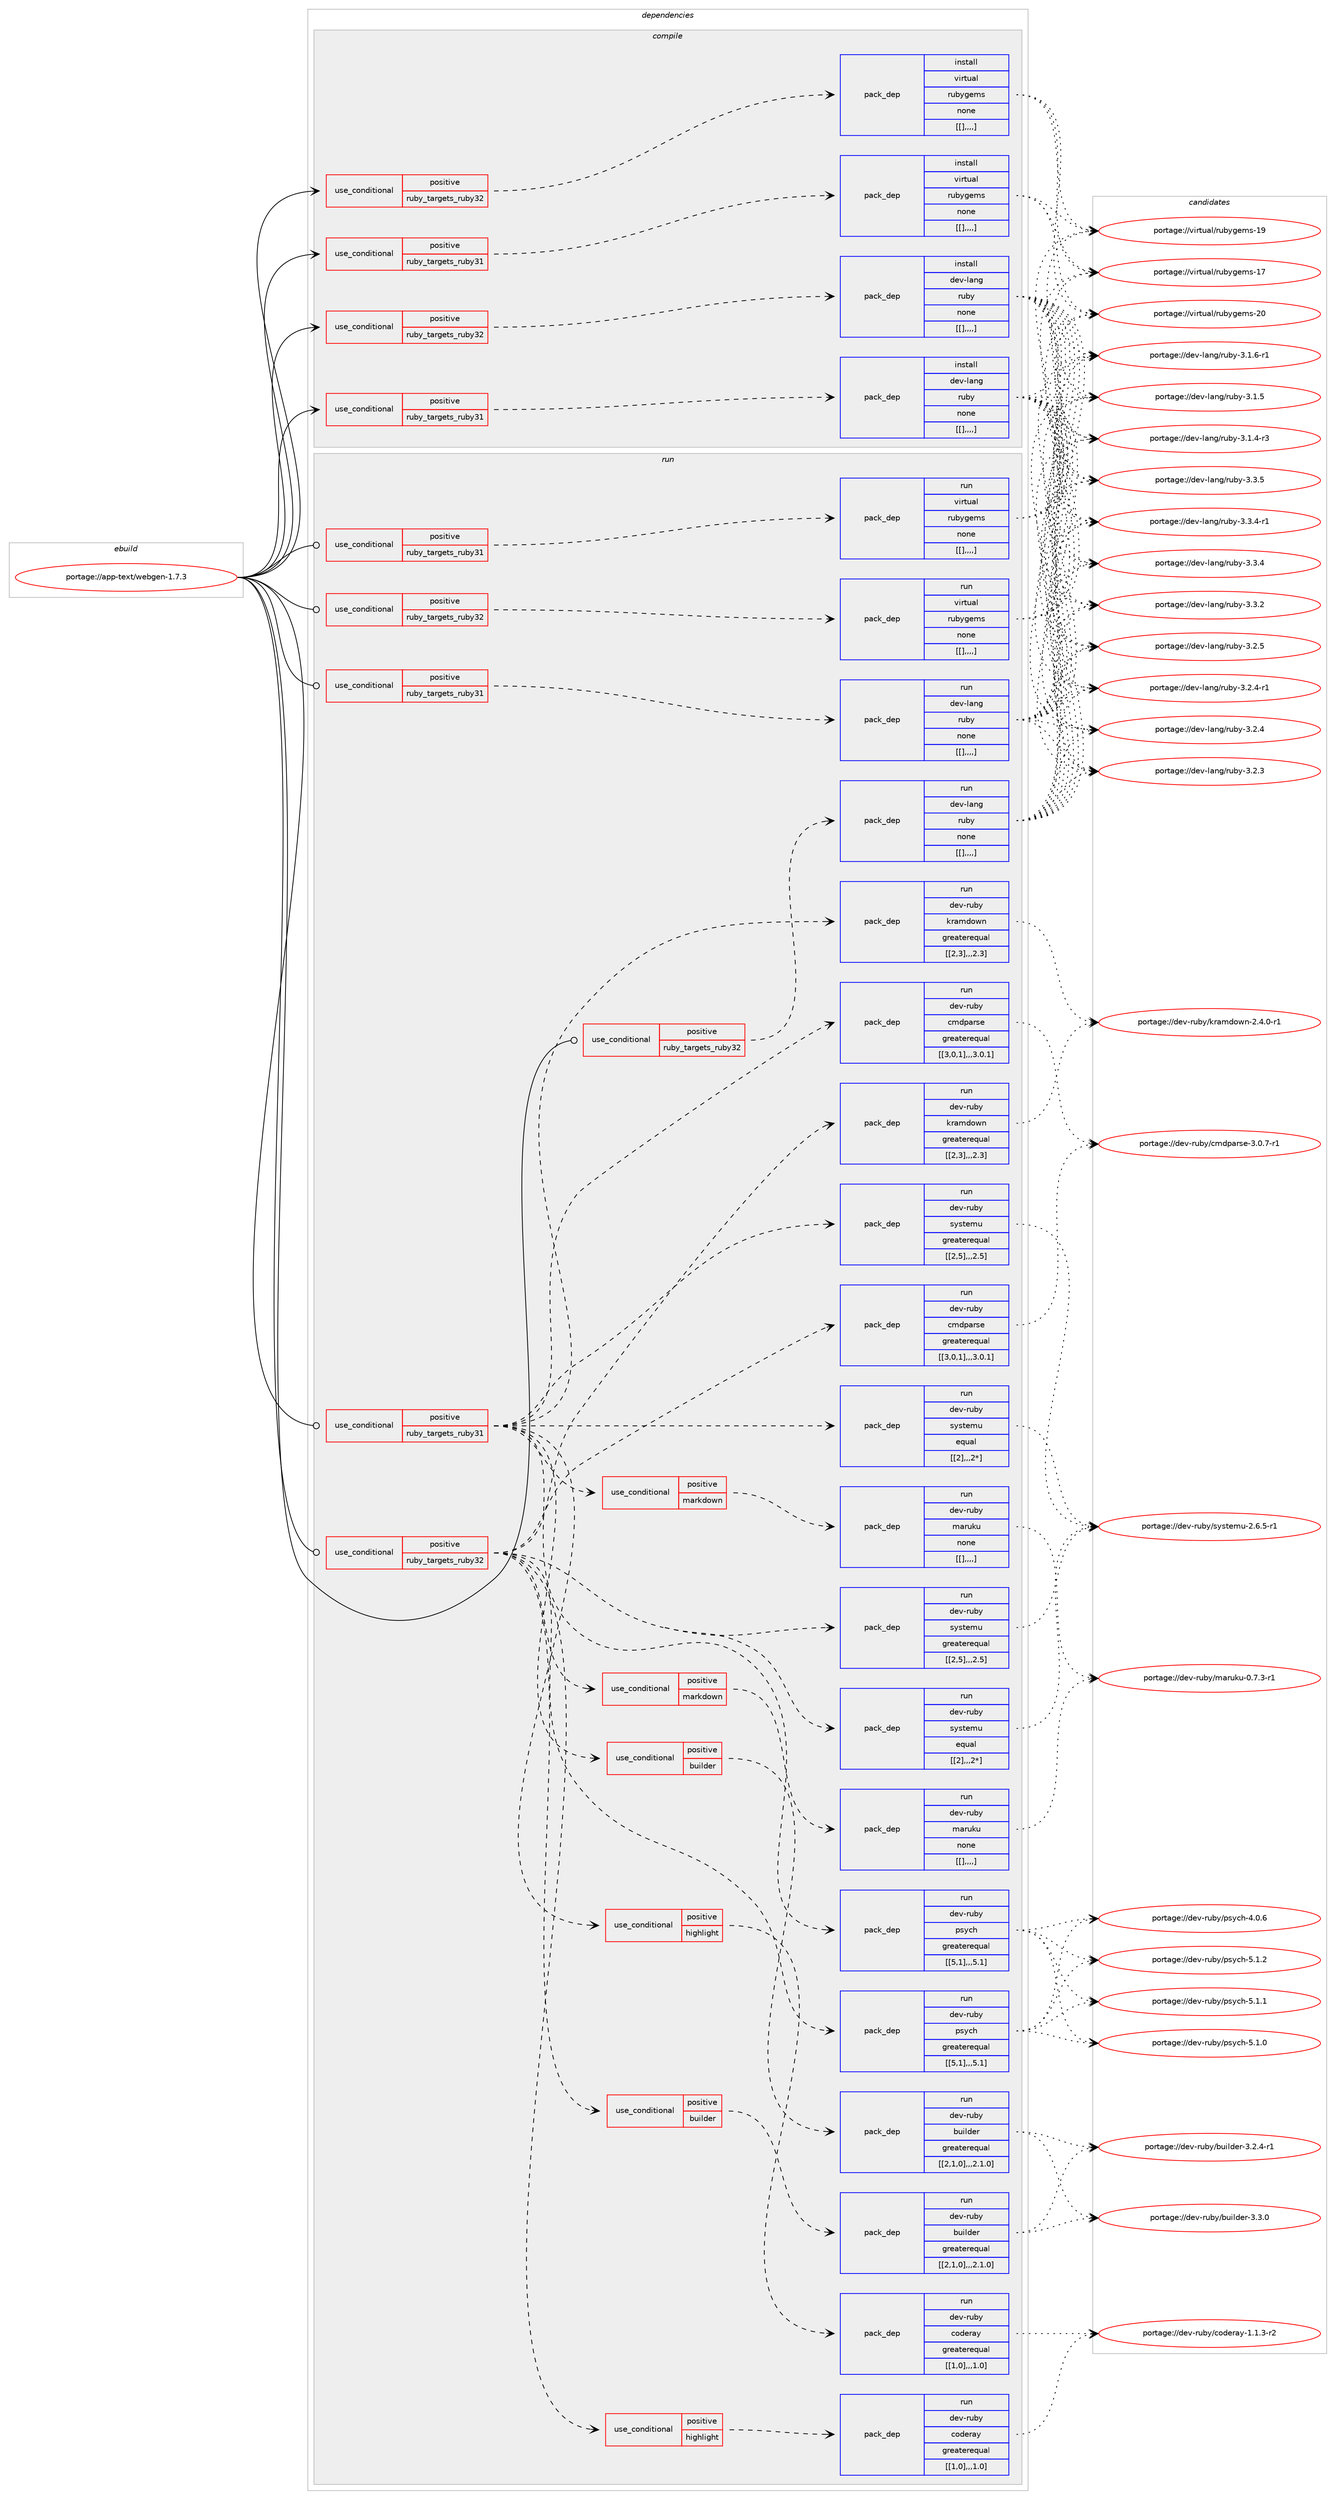 digraph prolog {

# *************
# Graph options
# *************

newrank=true;
concentrate=true;
compound=true;
graph [rankdir=LR,fontname=Helvetica,fontsize=10,ranksep=1.5];#, ranksep=2.5, nodesep=0.2];
edge  [arrowhead=vee];
node  [fontname=Helvetica,fontsize=10];

# **********
# The ebuild
# **********

subgraph cluster_leftcol {
color=gray;
label=<<i>ebuild</i>>;
id [label="portage://app-text/webgen-1.7.3", color=red, width=4, href="../app-text/webgen-1.7.3.svg"];
}

# ****************
# The dependencies
# ****************

subgraph cluster_midcol {
color=gray;
label=<<i>dependencies</i>>;
subgraph cluster_compile {
fillcolor="#eeeeee";
style=filled;
label=<<i>compile</i>>;
subgraph cond16231 {
dependency59931 [label=<<TABLE BORDER="0" CELLBORDER="1" CELLSPACING="0" CELLPADDING="4"><TR><TD ROWSPAN="3" CELLPADDING="10">use_conditional</TD></TR><TR><TD>positive</TD></TR><TR><TD>ruby_targets_ruby31</TD></TR></TABLE>>, shape=none, color=red];
subgraph pack43191 {
dependency59932 [label=<<TABLE BORDER="0" CELLBORDER="1" CELLSPACING="0" CELLPADDING="4" WIDTH="220"><TR><TD ROWSPAN="6" CELLPADDING="30">pack_dep</TD></TR><TR><TD WIDTH="110">install</TD></TR><TR><TD>dev-lang</TD></TR><TR><TD>ruby</TD></TR><TR><TD>none</TD></TR><TR><TD>[[],,,,]</TD></TR></TABLE>>, shape=none, color=blue];
}
dependency59931:e -> dependency59932:w [weight=20,style="dashed",arrowhead="vee"];
}
id:e -> dependency59931:w [weight=20,style="solid",arrowhead="vee"];
subgraph cond16232 {
dependency59933 [label=<<TABLE BORDER="0" CELLBORDER="1" CELLSPACING="0" CELLPADDING="4"><TR><TD ROWSPAN="3" CELLPADDING="10">use_conditional</TD></TR><TR><TD>positive</TD></TR><TR><TD>ruby_targets_ruby31</TD></TR></TABLE>>, shape=none, color=red];
subgraph pack43192 {
dependency59934 [label=<<TABLE BORDER="0" CELLBORDER="1" CELLSPACING="0" CELLPADDING="4" WIDTH="220"><TR><TD ROWSPAN="6" CELLPADDING="30">pack_dep</TD></TR><TR><TD WIDTH="110">install</TD></TR><TR><TD>virtual</TD></TR><TR><TD>rubygems</TD></TR><TR><TD>none</TD></TR><TR><TD>[[],,,,]</TD></TR></TABLE>>, shape=none, color=blue];
}
dependency59933:e -> dependency59934:w [weight=20,style="dashed",arrowhead="vee"];
}
id:e -> dependency59933:w [weight=20,style="solid",arrowhead="vee"];
subgraph cond16233 {
dependency59935 [label=<<TABLE BORDER="0" CELLBORDER="1" CELLSPACING="0" CELLPADDING="4"><TR><TD ROWSPAN="3" CELLPADDING="10">use_conditional</TD></TR><TR><TD>positive</TD></TR><TR><TD>ruby_targets_ruby32</TD></TR></TABLE>>, shape=none, color=red];
subgraph pack43193 {
dependency59936 [label=<<TABLE BORDER="0" CELLBORDER="1" CELLSPACING="0" CELLPADDING="4" WIDTH="220"><TR><TD ROWSPAN="6" CELLPADDING="30">pack_dep</TD></TR><TR><TD WIDTH="110">install</TD></TR><TR><TD>dev-lang</TD></TR><TR><TD>ruby</TD></TR><TR><TD>none</TD></TR><TR><TD>[[],,,,]</TD></TR></TABLE>>, shape=none, color=blue];
}
dependency59935:e -> dependency59936:w [weight=20,style="dashed",arrowhead="vee"];
}
id:e -> dependency59935:w [weight=20,style="solid",arrowhead="vee"];
subgraph cond16234 {
dependency59937 [label=<<TABLE BORDER="0" CELLBORDER="1" CELLSPACING="0" CELLPADDING="4"><TR><TD ROWSPAN="3" CELLPADDING="10">use_conditional</TD></TR><TR><TD>positive</TD></TR><TR><TD>ruby_targets_ruby32</TD></TR></TABLE>>, shape=none, color=red];
subgraph pack43194 {
dependency59938 [label=<<TABLE BORDER="0" CELLBORDER="1" CELLSPACING="0" CELLPADDING="4" WIDTH="220"><TR><TD ROWSPAN="6" CELLPADDING="30">pack_dep</TD></TR><TR><TD WIDTH="110">install</TD></TR><TR><TD>virtual</TD></TR><TR><TD>rubygems</TD></TR><TR><TD>none</TD></TR><TR><TD>[[],,,,]</TD></TR></TABLE>>, shape=none, color=blue];
}
dependency59937:e -> dependency59938:w [weight=20,style="dashed",arrowhead="vee"];
}
id:e -> dependency59937:w [weight=20,style="solid",arrowhead="vee"];
}
subgraph cluster_compileandrun {
fillcolor="#eeeeee";
style=filled;
label=<<i>compile and run</i>>;
}
subgraph cluster_run {
fillcolor="#eeeeee";
style=filled;
label=<<i>run</i>>;
subgraph cond16235 {
dependency59939 [label=<<TABLE BORDER="0" CELLBORDER="1" CELLSPACING="0" CELLPADDING="4"><TR><TD ROWSPAN="3" CELLPADDING="10">use_conditional</TD></TR><TR><TD>positive</TD></TR><TR><TD>ruby_targets_ruby31</TD></TR></TABLE>>, shape=none, color=red];
subgraph pack43195 {
dependency59940 [label=<<TABLE BORDER="0" CELLBORDER="1" CELLSPACING="0" CELLPADDING="4" WIDTH="220"><TR><TD ROWSPAN="6" CELLPADDING="30">pack_dep</TD></TR><TR><TD WIDTH="110">run</TD></TR><TR><TD>dev-lang</TD></TR><TR><TD>ruby</TD></TR><TR><TD>none</TD></TR><TR><TD>[[],,,,]</TD></TR></TABLE>>, shape=none, color=blue];
}
dependency59939:e -> dependency59940:w [weight=20,style="dashed",arrowhead="vee"];
}
id:e -> dependency59939:w [weight=20,style="solid",arrowhead="odot"];
subgraph cond16236 {
dependency59941 [label=<<TABLE BORDER="0" CELLBORDER="1" CELLSPACING="0" CELLPADDING="4"><TR><TD ROWSPAN="3" CELLPADDING="10">use_conditional</TD></TR><TR><TD>positive</TD></TR><TR><TD>ruby_targets_ruby31</TD></TR></TABLE>>, shape=none, color=red];
subgraph pack43196 {
dependency59942 [label=<<TABLE BORDER="0" CELLBORDER="1" CELLSPACING="0" CELLPADDING="4" WIDTH="220"><TR><TD ROWSPAN="6" CELLPADDING="30">pack_dep</TD></TR><TR><TD WIDTH="110">run</TD></TR><TR><TD>dev-ruby</TD></TR><TR><TD>cmdparse</TD></TR><TR><TD>greaterequal</TD></TR><TR><TD>[[3,0,1],,,3.0.1]</TD></TR></TABLE>>, shape=none, color=blue];
}
dependency59941:e -> dependency59942:w [weight=20,style="dashed",arrowhead="vee"];
subgraph pack43197 {
dependency59943 [label=<<TABLE BORDER="0" CELLBORDER="1" CELLSPACING="0" CELLPADDING="4" WIDTH="220"><TR><TD ROWSPAN="6" CELLPADDING="30">pack_dep</TD></TR><TR><TD WIDTH="110">run</TD></TR><TR><TD>dev-ruby</TD></TR><TR><TD>systemu</TD></TR><TR><TD>greaterequal</TD></TR><TR><TD>[[2,5],,,2.5]</TD></TR></TABLE>>, shape=none, color=blue];
}
dependency59941:e -> dependency59943:w [weight=20,style="dashed",arrowhead="vee"];
subgraph pack43198 {
dependency59944 [label=<<TABLE BORDER="0" CELLBORDER="1" CELLSPACING="0" CELLPADDING="4" WIDTH="220"><TR><TD ROWSPAN="6" CELLPADDING="30">pack_dep</TD></TR><TR><TD WIDTH="110">run</TD></TR><TR><TD>dev-ruby</TD></TR><TR><TD>systemu</TD></TR><TR><TD>equal</TD></TR><TR><TD>[[2],,,2*]</TD></TR></TABLE>>, shape=none, color=blue];
}
dependency59941:e -> dependency59944:w [weight=20,style="dashed",arrowhead="vee"];
subgraph pack43199 {
dependency59945 [label=<<TABLE BORDER="0" CELLBORDER="1" CELLSPACING="0" CELLPADDING="4" WIDTH="220"><TR><TD ROWSPAN="6" CELLPADDING="30">pack_dep</TD></TR><TR><TD WIDTH="110">run</TD></TR><TR><TD>dev-ruby</TD></TR><TR><TD>kramdown</TD></TR><TR><TD>greaterequal</TD></TR><TR><TD>[[2,3],,,2.3]</TD></TR></TABLE>>, shape=none, color=blue];
}
dependency59941:e -> dependency59945:w [weight=20,style="dashed",arrowhead="vee"];
subgraph pack43200 {
dependency59946 [label=<<TABLE BORDER="0" CELLBORDER="1" CELLSPACING="0" CELLPADDING="4" WIDTH="220"><TR><TD ROWSPAN="6" CELLPADDING="30">pack_dep</TD></TR><TR><TD WIDTH="110">run</TD></TR><TR><TD>dev-ruby</TD></TR><TR><TD>psych</TD></TR><TR><TD>greaterequal</TD></TR><TR><TD>[[5,1],,,5.1]</TD></TR></TABLE>>, shape=none, color=blue];
}
dependency59941:e -> dependency59946:w [weight=20,style="dashed",arrowhead="vee"];
subgraph cond16237 {
dependency59947 [label=<<TABLE BORDER="0" CELLBORDER="1" CELLSPACING="0" CELLPADDING="4"><TR><TD ROWSPAN="3" CELLPADDING="10">use_conditional</TD></TR><TR><TD>positive</TD></TR><TR><TD>builder</TD></TR></TABLE>>, shape=none, color=red];
subgraph pack43201 {
dependency59948 [label=<<TABLE BORDER="0" CELLBORDER="1" CELLSPACING="0" CELLPADDING="4" WIDTH="220"><TR><TD ROWSPAN="6" CELLPADDING="30">pack_dep</TD></TR><TR><TD WIDTH="110">run</TD></TR><TR><TD>dev-ruby</TD></TR><TR><TD>builder</TD></TR><TR><TD>greaterequal</TD></TR><TR><TD>[[2,1,0],,,2.1.0]</TD></TR></TABLE>>, shape=none, color=blue];
}
dependency59947:e -> dependency59948:w [weight=20,style="dashed",arrowhead="vee"];
}
dependency59941:e -> dependency59947:w [weight=20,style="dashed",arrowhead="vee"];
subgraph cond16238 {
dependency59949 [label=<<TABLE BORDER="0" CELLBORDER="1" CELLSPACING="0" CELLPADDING="4"><TR><TD ROWSPAN="3" CELLPADDING="10">use_conditional</TD></TR><TR><TD>positive</TD></TR><TR><TD>highlight</TD></TR></TABLE>>, shape=none, color=red];
subgraph pack43202 {
dependency59950 [label=<<TABLE BORDER="0" CELLBORDER="1" CELLSPACING="0" CELLPADDING="4" WIDTH="220"><TR><TD ROWSPAN="6" CELLPADDING="30">pack_dep</TD></TR><TR><TD WIDTH="110">run</TD></TR><TR><TD>dev-ruby</TD></TR><TR><TD>coderay</TD></TR><TR><TD>greaterequal</TD></TR><TR><TD>[[1,0],,,1.0]</TD></TR></TABLE>>, shape=none, color=blue];
}
dependency59949:e -> dependency59950:w [weight=20,style="dashed",arrowhead="vee"];
}
dependency59941:e -> dependency59949:w [weight=20,style="dashed",arrowhead="vee"];
subgraph cond16239 {
dependency59951 [label=<<TABLE BORDER="0" CELLBORDER="1" CELLSPACING="0" CELLPADDING="4"><TR><TD ROWSPAN="3" CELLPADDING="10">use_conditional</TD></TR><TR><TD>positive</TD></TR><TR><TD>markdown</TD></TR></TABLE>>, shape=none, color=red];
subgraph pack43203 {
dependency59952 [label=<<TABLE BORDER="0" CELLBORDER="1" CELLSPACING="0" CELLPADDING="4" WIDTH="220"><TR><TD ROWSPAN="6" CELLPADDING="30">pack_dep</TD></TR><TR><TD WIDTH="110">run</TD></TR><TR><TD>dev-ruby</TD></TR><TR><TD>maruku</TD></TR><TR><TD>none</TD></TR><TR><TD>[[],,,,]</TD></TR></TABLE>>, shape=none, color=blue];
}
dependency59951:e -> dependency59952:w [weight=20,style="dashed",arrowhead="vee"];
}
dependency59941:e -> dependency59951:w [weight=20,style="dashed",arrowhead="vee"];
}
id:e -> dependency59941:w [weight=20,style="solid",arrowhead="odot"];
subgraph cond16240 {
dependency59953 [label=<<TABLE BORDER="0" CELLBORDER="1" CELLSPACING="0" CELLPADDING="4"><TR><TD ROWSPAN="3" CELLPADDING="10">use_conditional</TD></TR><TR><TD>positive</TD></TR><TR><TD>ruby_targets_ruby31</TD></TR></TABLE>>, shape=none, color=red];
subgraph pack43204 {
dependency59954 [label=<<TABLE BORDER="0" CELLBORDER="1" CELLSPACING="0" CELLPADDING="4" WIDTH="220"><TR><TD ROWSPAN="6" CELLPADDING="30">pack_dep</TD></TR><TR><TD WIDTH="110">run</TD></TR><TR><TD>virtual</TD></TR><TR><TD>rubygems</TD></TR><TR><TD>none</TD></TR><TR><TD>[[],,,,]</TD></TR></TABLE>>, shape=none, color=blue];
}
dependency59953:e -> dependency59954:w [weight=20,style="dashed",arrowhead="vee"];
}
id:e -> dependency59953:w [weight=20,style="solid",arrowhead="odot"];
subgraph cond16241 {
dependency59955 [label=<<TABLE BORDER="0" CELLBORDER="1" CELLSPACING="0" CELLPADDING="4"><TR><TD ROWSPAN="3" CELLPADDING="10">use_conditional</TD></TR><TR><TD>positive</TD></TR><TR><TD>ruby_targets_ruby32</TD></TR></TABLE>>, shape=none, color=red];
subgraph pack43205 {
dependency59956 [label=<<TABLE BORDER="0" CELLBORDER="1" CELLSPACING="0" CELLPADDING="4" WIDTH="220"><TR><TD ROWSPAN="6" CELLPADDING="30">pack_dep</TD></TR><TR><TD WIDTH="110">run</TD></TR><TR><TD>dev-lang</TD></TR><TR><TD>ruby</TD></TR><TR><TD>none</TD></TR><TR><TD>[[],,,,]</TD></TR></TABLE>>, shape=none, color=blue];
}
dependency59955:e -> dependency59956:w [weight=20,style="dashed",arrowhead="vee"];
}
id:e -> dependency59955:w [weight=20,style="solid",arrowhead="odot"];
subgraph cond16242 {
dependency59957 [label=<<TABLE BORDER="0" CELLBORDER="1" CELLSPACING="0" CELLPADDING="4"><TR><TD ROWSPAN="3" CELLPADDING="10">use_conditional</TD></TR><TR><TD>positive</TD></TR><TR><TD>ruby_targets_ruby32</TD></TR></TABLE>>, shape=none, color=red];
subgraph pack43206 {
dependency59958 [label=<<TABLE BORDER="0" CELLBORDER="1" CELLSPACING="0" CELLPADDING="4" WIDTH="220"><TR><TD ROWSPAN="6" CELLPADDING="30">pack_dep</TD></TR><TR><TD WIDTH="110">run</TD></TR><TR><TD>dev-ruby</TD></TR><TR><TD>cmdparse</TD></TR><TR><TD>greaterequal</TD></TR><TR><TD>[[3,0,1],,,3.0.1]</TD></TR></TABLE>>, shape=none, color=blue];
}
dependency59957:e -> dependency59958:w [weight=20,style="dashed",arrowhead="vee"];
subgraph pack43207 {
dependency59959 [label=<<TABLE BORDER="0" CELLBORDER="1" CELLSPACING="0" CELLPADDING="4" WIDTH="220"><TR><TD ROWSPAN="6" CELLPADDING="30">pack_dep</TD></TR><TR><TD WIDTH="110">run</TD></TR><TR><TD>dev-ruby</TD></TR><TR><TD>systemu</TD></TR><TR><TD>greaterequal</TD></TR><TR><TD>[[2,5],,,2.5]</TD></TR></TABLE>>, shape=none, color=blue];
}
dependency59957:e -> dependency59959:w [weight=20,style="dashed",arrowhead="vee"];
subgraph pack43208 {
dependency59960 [label=<<TABLE BORDER="0" CELLBORDER="1" CELLSPACING="0" CELLPADDING="4" WIDTH="220"><TR><TD ROWSPAN="6" CELLPADDING="30">pack_dep</TD></TR><TR><TD WIDTH="110">run</TD></TR><TR><TD>dev-ruby</TD></TR><TR><TD>systemu</TD></TR><TR><TD>equal</TD></TR><TR><TD>[[2],,,2*]</TD></TR></TABLE>>, shape=none, color=blue];
}
dependency59957:e -> dependency59960:w [weight=20,style="dashed",arrowhead="vee"];
subgraph pack43209 {
dependency59961 [label=<<TABLE BORDER="0" CELLBORDER="1" CELLSPACING="0" CELLPADDING="4" WIDTH="220"><TR><TD ROWSPAN="6" CELLPADDING="30">pack_dep</TD></TR><TR><TD WIDTH="110">run</TD></TR><TR><TD>dev-ruby</TD></TR><TR><TD>kramdown</TD></TR><TR><TD>greaterequal</TD></TR><TR><TD>[[2,3],,,2.3]</TD></TR></TABLE>>, shape=none, color=blue];
}
dependency59957:e -> dependency59961:w [weight=20,style="dashed",arrowhead="vee"];
subgraph pack43210 {
dependency59962 [label=<<TABLE BORDER="0" CELLBORDER="1" CELLSPACING="0" CELLPADDING="4" WIDTH="220"><TR><TD ROWSPAN="6" CELLPADDING="30">pack_dep</TD></TR><TR><TD WIDTH="110">run</TD></TR><TR><TD>dev-ruby</TD></TR><TR><TD>psych</TD></TR><TR><TD>greaterequal</TD></TR><TR><TD>[[5,1],,,5.1]</TD></TR></TABLE>>, shape=none, color=blue];
}
dependency59957:e -> dependency59962:w [weight=20,style="dashed",arrowhead="vee"];
subgraph cond16243 {
dependency59963 [label=<<TABLE BORDER="0" CELLBORDER="1" CELLSPACING="0" CELLPADDING="4"><TR><TD ROWSPAN="3" CELLPADDING="10">use_conditional</TD></TR><TR><TD>positive</TD></TR><TR><TD>builder</TD></TR></TABLE>>, shape=none, color=red];
subgraph pack43211 {
dependency59964 [label=<<TABLE BORDER="0" CELLBORDER="1" CELLSPACING="0" CELLPADDING="4" WIDTH="220"><TR><TD ROWSPAN="6" CELLPADDING="30">pack_dep</TD></TR><TR><TD WIDTH="110">run</TD></TR><TR><TD>dev-ruby</TD></TR><TR><TD>builder</TD></TR><TR><TD>greaterequal</TD></TR><TR><TD>[[2,1,0],,,2.1.0]</TD></TR></TABLE>>, shape=none, color=blue];
}
dependency59963:e -> dependency59964:w [weight=20,style="dashed",arrowhead="vee"];
}
dependency59957:e -> dependency59963:w [weight=20,style="dashed",arrowhead="vee"];
subgraph cond16244 {
dependency59965 [label=<<TABLE BORDER="0" CELLBORDER="1" CELLSPACING="0" CELLPADDING="4"><TR><TD ROWSPAN="3" CELLPADDING="10">use_conditional</TD></TR><TR><TD>positive</TD></TR><TR><TD>highlight</TD></TR></TABLE>>, shape=none, color=red];
subgraph pack43212 {
dependency59966 [label=<<TABLE BORDER="0" CELLBORDER="1" CELLSPACING="0" CELLPADDING="4" WIDTH="220"><TR><TD ROWSPAN="6" CELLPADDING="30">pack_dep</TD></TR><TR><TD WIDTH="110">run</TD></TR><TR><TD>dev-ruby</TD></TR><TR><TD>coderay</TD></TR><TR><TD>greaterequal</TD></TR><TR><TD>[[1,0],,,1.0]</TD></TR></TABLE>>, shape=none, color=blue];
}
dependency59965:e -> dependency59966:w [weight=20,style="dashed",arrowhead="vee"];
}
dependency59957:e -> dependency59965:w [weight=20,style="dashed",arrowhead="vee"];
subgraph cond16245 {
dependency59967 [label=<<TABLE BORDER="0" CELLBORDER="1" CELLSPACING="0" CELLPADDING="4"><TR><TD ROWSPAN="3" CELLPADDING="10">use_conditional</TD></TR><TR><TD>positive</TD></TR><TR><TD>markdown</TD></TR></TABLE>>, shape=none, color=red];
subgraph pack43213 {
dependency59968 [label=<<TABLE BORDER="0" CELLBORDER="1" CELLSPACING="0" CELLPADDING="4" WIDTH="220"><TR><TD ROWSPAN="6" CELLPADDING="30">pack_dep</TD></TR><TR><TD WIDTH="110">run</TD></TR><TR><TD>dev-ruby</TD></TR><TR><TD>maruku</TD></TR><TR><TD>none</TD></TR><TR><TD>[[],,,,]</TD></TR></TABLE>>, shape=none, color=blue];
}
dependency59967:e -> dependency59968:w [weight=20,style="dashed",arrowhead="vee"];
}
dependency59957:e -> dependency59967:w [weight=20,style="dashed",arrowhead="vee"];
}
id:e -> dependency59957:w [weight=20,style="solid",arrowhead="odot"];
subgraph cond16246 {
dependency59969 [label=<<TABLE BORDER="0" CELLBORDER="1" CELLSPACING="0" CELLPADDING="4"><TR><TD ROWSPAN="3" CELLPADDING="10">use_conditional</TD></TR><TR><TD>positive</TD></TR><TR><TD>ruby_targets_ruby32</TD></TR></TABLE>>, shape=none, color=red];
subgraph pack43214 {
dependency59970 [label=<<TABLE BORDER="0" CELLBORDER="1" CELLSPACING="0" CELLPADDING="4" WIDTH="220"><TR><TD ROWSPAN="6" CELLPADDING="30">pack_dep</TD></TR><TR><TD WIDTH="110">run</TD></TR><TR><TD>virtual</TD></TR><TR><TD>rubygems</TD></TR><TR><TD>none</TD></TR><TR><TD>[[],,,,]</TD></TR></TABLE>>, shape=none, color=blue];
}
dependency59969:e -> dependency59970:w [weight=20,style="dashed",arrowhead="vee"];
}
id:e -> dependency59969:w [weight=20,style="solid",arrowhead="odot"];
}
}

# **************
# The candidates
# **************

subgraph cluster_choices {
rank=same;
color=gray;
label=<<i>candidates</i>>;

subgraph choice43191 {
color=black;
nodesep=1;
choice10010111845108971101034711411798121455146514653 [label="portage://dev-lang/ruby-3.3.5", color=red, width=4,href="../dev-lang/ruby-3.3.5.svg"];
choice100101118451089711010347114117981214551465146524511449 [label="portage://dev-lang/ruby-3.3.4-r1", color=red, width=4,href="../dev-lang/ruby-3.3.4-r1.svg"];
choice10010111845108971101034711411798121455146514652 [label="portage://dev-lang/ruby-3.3.4", color=red, width=4,href="../dev-lang/ruby-3.3.4.svg"];
choice10010111845108971101034711411798121455146514650 [label="portage://dev-lang/ruby-3.3.2", color=red, width=4,href="../dev-lang/ruby-3.3.2.svg"];
choice10010111845108971101034711411798121455146504653 [label="portage://dev-lang/ruby-3.2.5", color=red, width=4,href="../dev-lang/ruby-3.2.5.svg"];
choice100101118451089711010347114117981214551465046524511449 [label="portage://dev-lang/ruby-3.2.4-r1", color=red, width=4,href="../dev-lang/ruby-3.2.4-r1.svg"];
choice10010111845108971101034711411798121455146504652 [label="portage://dev-lang/ruby-3.2.4", color=red, width=4,href="../dev-lang/ruby-3.2.4.svg"];
choice10010111845108971101034711411798121455146504651 [label="portage://dev-lang/ruby-3.2.3", color=red, width=4,href="../dev-lang/ruby-3.2.3.svg"];
choice100101118451089711010347114117981214551464946544511449 [label="portage://dev-lang/ruby-3.1.6-r1", color=red, width=4,href="../dev-lang/ruby-3.1.6-r1.svg"];
choice10010111845108971101034711411798121455146494653 [label="portage://dev-lang/ruby-3.1.5", color=red, width=4,href="../dev-lang/ruby-3.1.5.svg"];
choice100101118451089711010347114117981214551464946524511451 [label="portage://dev-lang/ruby-3.1.4-r3", color=red, width=4,href="../dev-lang/ruby-3.1.4-r3.svg"];
dependency59932:e -> choice10010111845108971101034711411798121455146514653:w [style=dotted,weight="100"];
dependency59932:e -> choice100101118451089711010347114117981214551465146524511449:w [style=dotted,weight="100"];
dependency59932:e -> choice10010111845108971101034711411798121455146514652:w [style=dotted,weight="100"];
dependency59932:e -> choice10010111845108971101034711411798121455146514650:w [style=dotted,weight="100"];
dependency59932:e -> choice10010111845108971101034711411798121455146504653:w [style=dotted,weight="100"];
dependency59932:e -> choice100101118451089711010347114117981214551465046524511449:w [style=dotted,weight="100"];
dependency59932:e -> choice10010111845108971101034711411798121455146504652:w [style=dotted,weight="100"];
dependency59932:e -> choice10010111845108971101034711411798121455146504651:w [style=dotted,weight="100"];
dependency59932:e -> choice100101118451089711010347114117981214551464946544511449:w [style=dotted,weight="100"];
dependency59932:e -> choice10010111845108971101034711411798121455146494653:w [style=dotted,weight="100"];
dependency59932:e -> choice100101118451089711010347114117981214551464946524511451:w [style=dotted,weight="100"];
}
subgraph choice43192 {
color=black;
nodesep=1;
choice118105114116117971084711411798121103101109115455048 [label="portage://virtual/rubygems-20", color=red, width=4,href="../virtual/rubygems-20.svg"];
choice118105114116117971084711411798121103101109115454957 [label="portage://virtual/rubygems-19", color=red, width=4,href="../virtual/rubygems-19.svg"];
choice118105114116117971084711411798121103101109115454955 [label="portage://virtual/rubygems-17", color=red, width=4,href="../virtual/rubygems-17.svg"];
dependency59934:e -> choice118105114116117971084711411798121103101109115455048:w [style=dotted,weight="100"];
dependency59934:e -> choice118105114116117971084711411798121103101109115454957:w [style=dotted,weight="100"];
dependency59934:e -> choice118105114116117971084711411798121103101109115454955:w [style=dotted,weight="100"];
}
subgraph choice43193 {
color=black;
nodesep=1;
choice10010111845108971101034711411798121455146514653 [label="portage://dev-lang/ruby-3.3.5", color=red, width=4,href="../dev-lang/ruby-3.3.5.svg"];
choice100101118451089711010347114117981214551465146524511449 [label="portage://dev-lang/ruby-3.3.4-r1", color=red, width=4,href="../dev-lang/ruby-3.3.4-r1.svg"];
choice10010111845108971101034711411798121455146514652 [label="portage://dev-lang/ruby-3.3.4", color=red, width=4,href="../dev-lang/ruby-3.3.4.svg"];
choice10010111845108971101034711411798121455146514650 [label="portage://dev-lang/ruby-3.3.2", color=red, width=4,href="../dev-lang/ruby-3.3.2.svg"];
choice10010111845108971101034711411798121455146504653 [label="portage://dev-lang/ruby-3.2.5", color=red, width=4,href="../dev-lang/ruby-3.2.5.svg"];
choice100101118451089711010347114117981214551465046524511449 [label="portage://dev-lang/ruby-3.2.4-r1", color=red, width=4,href="../dev-lang/ruby-3.2.4-r1.svg"];
choice10010111845108971101034711411798121455146504652 [label="portage://dev-lang/ruby-3.2.4", color=red, width=4,href="../dev-lang/ruby-3.2.4.svg"];
choice10010111845108971101034711411798121455146504651 [label="portage://dev-lang/ruby-3.2.3", color=red, width=4,href="../dev-lang/ruby-3.2.3.svg"];
choice100101118451089711010347114117981214551464946544511449 [label="portage://dev-lang/ruby-3.1.6-r1", color=red, width=4,href="../dev-lang/ruby-3.1.6-r1.svg"];
choice10010111845108971101034711411798121455146494653 [label="portage://dev-lang/ruby-3.1.5", color=red, width=4,href="../dev-lang/ruby-3.1.5.svg"];
choice100101118451089711010347114117981214551464946524511451 [label="portage://dev-lang/ruby-3.1.4-r3", color=red, width=4,href="../dev-lang/ruby-3.1.4-r3.svg"];
dependency59936:e -> choice10010111845108971101034711411798121455146514653:w [style=dotted,weight="100"];
dependency59936:e -> choice100101118451089711010347114117981214551465146524511449:w [style=dotted,weight="100"];
dependency59936:e -> choice10010111845108971101034711411798121455146514652:w [style=dotted,weight="100"];
dependency59936:e -> choice10010111845108971101034711411798121455146514650:w [style=dotted,weight="100"];
dependency59936:e -> choice10010111845108971101034711411798121455146504653:w [style=dotted,weight="100"];
dependency59936:e -> choice100101118451089711010347114117981214551465046524511449:w [style=dotted,weight="100"];
dependency59936:e -> choice10010111845108971101034711411798121455146504652:w [style=dotted,weight="100"];
dependency59936:e -> choice10010111845108971101034711411798121455146504651:w [style=dotted,weight="100"];
dependency59936:e -> choice100101118451089711010347114117981214551464946544511449:w [style=dotted,weight="100"];
dependency59936:e -> choice10010111845108971101034711411798121455146494653:w [style=dotted,weight="100"];
dependency59936:e -> choice100101118451089711010347114117981214551464946524511451:w [style=dotted,weight="100"];
}
subgraph choice43194 {
color=black;
nodesep=1;
choice118105114116117971084711411798121103101109115455048 [label="portage://virtual/rubygems-20", color=red, width=4,href="../virtual/rubygems-20.svg"];
choice118105114116117971084711411798121103101109115454957 [label="portage://virtual/rubygems-19", color=red, width=4,href="../virtual/rubygems-19.svg"];
choice118105114116117971084711411798121103101109115454955 [label="portage://virtual/rubygems-17", color=red, width=4,href="../virtual/rubygems-17.svg"];
dependency59938:e -> choice118105114116117971084711411798121103101109115455048:w [style=dotted,weight="100"];
dependency59938:e -> choice118105114116117971084711411798121103101109115454957:w [style=dotted,weight="100"];
dependency59938:e -> choice118105114116117971084711411798121103101109115454955:w [style=dotted,weight="100"];
}
subgraph choice43195 {
color=black;
nodesep=1;
choice10010111845108971101034711411798121455146514653 [label="portage://dev-lang/ruby-3.3.5", color=red, width=4,href="../dev-lang/ruby-3.3.5.svg"];
choice100101118451089711010347114117981214551465146524511449 [label="portage://dev-lang/ruby-3.3.4-r1", color=red, width=4,href="../dev-lang/ruby-3.3.4-r1.svg"];
choice10010111845108971101034711411798121455146514652 [label="portage://dev-lang/ruby-3.3.4", color=red, width=4,href="../dev-lang/ruby-3.3.4.svg"];
choice10010111845108971101034711411798121455146514650 [label="portage://dev-lang/ruby-3.3.2", color=red, width=4,href="../dev-lang/ruby-3.3.2.svg"];
choice10010111845108971101034711411798121455146504653 [label="portage://dev-lang/ruby-3.2.5", color=red, width=4,href="../dev-lang/ruby-3.2.5.svg"];
choice100101118451089711010347114117981214551465046524511449 [label="portage://dev-lang/ruby-3.2.4-r1", color=red, width=4,href="../dev-lang/ruby-3.2.4-r1.svg"];
choice10010111845108971101034711411798121455146504652 [label="portage://dev-lang/ruby-3.2.4", color=red, width=4,href="../dev-lang/ruby-3.2.4.svg"];
choice10010111845108971101034711411798121455146504651 [label="portage://dev-lang/ruby-3.2.3", color=red, width=4,href="../dev-lang/ruby-3.2.3.svg"];
choice100101118451089711010347114117981214551464946544511449 [label="portage://dev-lang/ruby-3.1.6-r1", color=red, width=4,href="../dev-lang/ruby-3.1.6-r1.svg"];
choice10010111845108971101034711411798121455146494653 [label="portage://dev-lang/ruby-3.1.5", color=red, width=4,href="../dev-lang/ruby-3.1.5.svg"];
choice100101118451089711010347114117981214551464946524511451 [label="portage://dev-lang/ruby-3.1.4-r3", color=red, width=4,href="../dev-lang/ruby-3.1.4-r3.svg"];
dependency59940:e -> choice10010111845108971101034711411798121455146514653:w [style=dotted,weight="100"];
dependency59940:e -> choice100101118451089711010347114117981214551465146524511449:w [style=dotted,weight="100"];
dependency59940:e -> choice10010111845108971101034711411798121455146514652:w [style=dotted,weight="100"];
dependency59940:e -> choice10010111845108971101034711411798121455146514650:w [style=dotted,weight="100"];
dependency59940:e -> choice10010111845108971101034711411798121455146504653:w [style=dotted,weight="100"];
dependency59940:e -> choice100101118451089711010347114117981214551465046524511449:w [style=dotted,weight="100"];
dependency59940:e -> choice10010111845108971101034711411798121455146504652:w [style=dotted,weight="100"];
dependency59940:e -> choice10010111845108971101034711411798121455146504651:w [style=dotted,weight="100"];
dependency59940:e -> choice100101118451089711010347114117981214551464946544511449:w [style=dotted,weight="100"];
dependency59940:e -> choice10010111845108971101034711411798121455146494653:w [style=dotted,weight="100"];
dependency59940:e -> choice100101118451089711010347114117981214551464946524511451:w [style=dotted,weight="100"];
}
subgraph choice43196 {
color=black;
nodesep=1;
choice10010111845114117981214799109100112971141151014551464846554511449 [label="portage://dev-ruby/cmdparse-3.0.7-r1", color=red, width=4,href="../dev-ruby/cmdparse-3.0.7-r1.svg"];
dependency59942:e -> choice10010111845114117981214799109100112971141151014551464846554511449:w [style=dotted,weight="100"];
}
subgraph choice43197 {
color=black;
nodesep=1;
choice1001011184511411798121471151211151161011091174550465446534511449 [label="portage://dev-ruby/systemu-2.6.5-r1", color=red, width=4,href="../dev-ruby/systemu-2.6.5-r1.svg"];
dependency59943:e -> choice1001011184511411798121471151211151161011091174550465446534511449:w [style=dotted,weight="100"];
}
subgraph choice43198 {
color=black;
nodesep=1;
choice1001011184511411798121471151211151161011091174550465446534511449 [label="portage://dev-ruby/systemu-2.6.5-r1", color=red, width=4,href="../dev-ruby/systemu-2.6.5-r1.svg"];
dependency59944:e -> choice1001011184511411798121471151211151161011091174550465446534511449:w [style=dotted,weight="100"];
}
subgraph choice43199 {
color=black;
nodesep=1;
choice100101118451141179812147107114971091001111191104550465246484511449 [label="portage://dev-ruby/kramdown-2.4.0-r1", color=red, width=4,href="../dev-ruby/kramdown-2.4.0-r1.svg"];
dependency59945:e -> choice100101118451141179812147107114971091001111191104550465246484511449:w [style=dotted,weight="100"];
}
subgraph choice43200 {
color=black;
nodesep=1;
choice10010111845114117981214711211512199104455346494650 [label="portage://dev-ruby/psych-5.1.2", color=red, width=4,href="../dev-ruby/psych-5.1.2.svg"];
choice10010111845114117981214711211512199104455346494649 [label="portage://dev-ruby/psych-5.1.1", color=red, width=4,href="../dev-ruby/psych-5.1.1.svg"];
choice10010111845114117981214711211512199104455346494648 [label="portage://dev-ruby/psych-5.1.0", color=red, width=4,href="../dev-ruby/psych-5.1.0.svg"];
choice10010111845114117981214711211512199104455246484654 [label="portage://dev-ruby/psych-4.0.6", color=red, width=4,href="../dev-ruby/psych-4.0.6.svg"];
dependency59946:e -> choice10010111845114117981214711211512199104455346494650:w [style=dotted,weight="100"];
dependency59946:e -> choice10010111845114117981214711211512199104455346494649:w [style=dotted,weight="100"];
dependency59946:e -> choice10010111845114117981214711211512199104455346494648:w [style=dotted,weight="100"];
dependency59946:e -> choice10010111845114117981214711211512199104455246484654:w [style=dotted,weight="100"];
}
subgraph choice43201 {
color=black;
nodesep=1;
choice10010111845114117981214798117105108100101114455146514648 [label="portage://dev-ruby/builder-3.3.0", color=red, width=4,href="../dev-ruby/builder-3.3.0.svg"];
choice100101118451141179812147981171051081001011144551465046524511449 [label="portage://dev-ruby/builder-3.2.4-r1", color=red, width=4,href="../dev-ruby/builder-3.2.4-r1.svg"];
dependency59948:e -> choice10010111845114117981214798117105108100101114455146514648:w [style=dotted,weight="100"];
dependency59948:e -> choice100101118451141179812147981171051081001011144551465046524511449:w [style=dotted,weight="100"];
}
subgraph choice43202 {
color=black;
nodesep=1;
choice10010111845114117981214799111100101114971214549464946514511450 [label="portage://dev-ruby/coderay-1.1.3-r2", color=red, width=4,href="../dev-ruby/coderay-1.1.3-r2.svg"];
dependency59950:e -> choice10010111845114117981214799111100101114971214549464946514511450:w [style=dotted,weight="100"];
}
subgraph choice43203 {
color=black;
nodesep=1;
choice100101118451141179812147109971141171071174548465546514511449 [label="portage://dev-ruby/maruku-0.7.3-r1", color=red, width=4,href="../dev-ruby/maruku-0.7.3-r1.svg"];
dependency59952:e -> choice100101118451141179812147109971141171071174548465546514511449:w [style=dotted,weight="100"];
}
subgraph choice43204 {
color=black;
nodesep=1;
choice118105114116117971084711411798121103101109115455048 [label="portage://virtual/rubygems-20", color=red, width=4,href="../virtual/rubygems-20.svg"];
choice118105114116117971084711411798121103101109115454957 [label="portage://virtual/rubygems-19", color=red, width=4,href="../virtual/rubygems-19.svg"];
choice118105114116117971084711411798121103101109115454955 [label="portage://virtual/rubygems-17", color=red, width=4,href="../virtual/rubygems-17.svg"];
dependency59954:e -> choice118105114116117971084711411798121103101109115455048:w [style=dotted,weight="100"];
dependency59954:e -> choice118105114116117971084711411798121103101109115454957:w [style=dotted,weight="100"];
dependency59954:e -> choice118105114116117971084711411798121103101109115454955:w [style=dotted,weight="100"];
}
subgraph choice43205 {
color=black;
nodesep=1;
choice10010111845108971101034711411798121455146514653 [label="portage://dev-lang/ruby-3.3.5", color=red, width=4,href="../dev-lang/ruby-3.3.5.svg"];
choice100101118451089711010347114117981214551465146524511449 [label="portage://dev-lang/ruby-3.3.4-r1", color=red, width=4,href="../dev-lang/ruby-3.3.4-r1.svg"];
choice10010111845108971101034711411798121455146514652 [label="portage://dev-lang/ruby-3.3.4", color=red, width=4,href="../dev-lang/ruby-3.3.4.svg"];
choice10010111845108971101034711411798121455146514650 [label="portage://dev-lang/ruby-3.3.2", color=red, width=4,href="../dev-lang/ruby-3.3.2.svg"];
choice10010111845108971101034711411798121455146504653 [label="portage://dev-lang/ruby-3.2.5", color=red, width=4,href="../dev-lang/ruby-3.2.5.svg"];
choice100101118451089711010347114117981214551465046524511449 [label="portage://dev-lang/ruby-3.2.4-r1", color=red, width=4,href="../dev-lang/ruby-3.2.4-r1.svg"];
choice10010111845108971101034711411798121455146504652 [label="portage://dev-lang/ruby-3.2.4", color=red, width=4,href="../dev-lang/ruby-3.2.4.svg"];
choice10010111845108971101034711411798121455146504651 [label="portage://dev-lang/ruby-3.2.3", color=red, width=4,href="../dev-lang/ruby-3.2.3.svg"];
choice100101118451089711010347114117981214551464946544511449 [label="portage://dev-lang/ruby-3.1.6-r1", color=red, width=4,href="../dev-lang/ruby-3.1.6-r1.svg"];
choice10010111845108971101034711411798121455146494653 [label="portage://dev-lang/ruby-3.1.5", color=red, width=4,href="../dev-lang/ruby-3.1.5.svg"];
choice100101118451089711010347114117981214551464946524511451 [label="portage://dev-lang/ruby-3.1.4-r3", color=red, width=4,href="../dev-lang/ruby-3.1.4-r3.svg"];
dependency59956:e -> choice10010111845108971101034711411798121455146514653:w [style=dotted,weight="100"];
dependency59956:e -> choice100101118451089711010347114117981214551465146524511449:w [style=dotted,weight="100"];
dependency59956:e -> choice10010111845108971101034711411798121455146514652:w [style=dotted,weight="100"];
dependency59956:e -> choice10010111845108971101034711411798121455146514650:w [style=dotted,weight="100"];
dependency59956:e -> choice10010111845108971101034711411798121455146504653:w [style=dotted,weight="100"];
dependency59956:e -> choice100101118451089711010347114117981214551465046524511449:w [style=dotted,weight="100"];
dependency59956:e -> choice10010111845108971101034711411798121455146504652:w [style=dotted,weight="100"];
dependency59956:e -> choice10010111845108971101034711411798121455146504651:w [style=dotted,weight="100"];
dependency59956:e -> choice100101118451089711010347114117981214551464946544511449:w [style=dotted,weight="100"];
dependency59956:e -> choice10010111845108971101034711411798121455146494653:w [style=dotted,weight="100"];
dependency59956:e -> choice100101118451089711010347114117981214551464946524511451:w [style=dotted,weight="100"];
}
subgraph choice43206 {
color=black;
nodesep=1;
choice10010111845114117981214799109100112971141151014551464846554511449 [label="portage://dev-ruby/cmdparse-3.0.7-r1", color=red, width=4,href="../dev-ruby/cmdparse-3.0.7-r1.svg"];
dependency59958:e -> choice10010111845114117981214799109100112971141151014551464846554511449:w [style=dotted,weight="100"];
}
subgraph choice43207 {
color=black;
nodesep=1;
choice1001011184511411798121471151211151161011091174550465446534511449 [label="portage://dev-ruby/systemu-2.6.5-r1", color=red, width=4,href="../dev-ruby/systemu-2.6.5-r1.svg"];
dependency59959:e -> choice1001011184511411798121471151211151161011091174550465446534511449:w [style=dotted,weight="100"];
}
subgraph choice43208 {
color=black;
nodesep=1;
choice1001011184511411798121471151211151161011091174550465446534511449 [label="portage://dev-ruby/systemu-2.6.5-r1", color=red, width=4,href="../dev-ruby/systemu-2.6.5-r1.svg"];
dependency59960:e -> choice1001011184511411798121471151211151161011091174550465446534511449:w [style=dotted,weight="100"];
}
subgraph choice43209 {
color=black;
nodesep=1;
choice100101118451141179812147107114971091001111191104550465246484511449 [label="portage://dev-ruby/kramdown-2.4.0-r1", color=red, width=4,href="../dev-ruby/kramdown-2.4.0-r1.svg"];
dependency59961:e -> choice100101118451141179812147107114971091001111191104550465246484511449:w [style=dotted,weight="100"];
}
subgraph choice43210 {
color=black;
nodesep=1;
choice10010111845114117981214711211512199104455346494650 [label="portage://dev-ruby/psych-5.1.2", color=red, width=4,href="../dev-ruby/psych-5.1.2.svg"];
choice10010111845114117981214711211512199104455346494649 [label="portage://dev-ruby/psych-5.1.1", color=red, width=4,href="../dev-ruby/psych-5.1.1.svg"];
choice10010111845114117981214711211512199104455346494648 [label="portage://dev-ruby/psych-5.1.0", color=red, width=4,href="../dev-ruby/psych-5.1.0.svg"];
choice10010111845114117981214711211512199104455246484654 [label="portage://dev-ruby/psych-4.0.6", color=red, width=4,href="../dev-ruby/psych-4.0.6.svg"];
dependency59962:e -> choice10010111845114117981214711211512199104455346494650:w [style=dotted,weight="100"];
dependency59962:e -> choice10010111845114117981214711211512199104455346494649:w [style=dotted,weight="100"];
dependency59962:e -> choice10010111845114117981214711211512199104455346494648:w [style=dotted,weight="100"];
dependency59962:e -> choice10010111845114117981214711211512199104455246484654:w [style=dotted,weight="100"];
}
subgraph choice43211 {
color=black;
nodesep=1;
choice10010111845114117981214798117105108100101114455146514648 [label="portage://dev-ruby/builder-3.3.0", color=red, width=4,href="../dev-ruby/builder-3.3.0.svg"];
choice100101118451141179812147981171051081001011144551465046524511449 [label="portage://dev-ruby/builder-3.2.4-r1", color=red, width=4,href="../dev-ruby/builder-3.2.4-r1.svg"];
dependency59964:e -> choice10010111845114117981214798117105108100101114455146514648:w [style=dotted,weight="100"];
dependency59964:e -> choice100101118451141179812147981171051081001011144551465046524511449:w [style=dotted,weight="100"];
}
subgraph choice43212 {
color=black;
nodesep=1;
choice10010111845114117981214799111100101114971214549464946514511450 [label="portage://dev-ruby/coderay-1.1.3-r2", color=red, width=4,href="../dev-ruby/coderay-1.1.3-r2.svg"];
dependency59966:e -> choice10010111845114117981214799111100101114971214549464946514511450:w [style=dotted,weight="100"];
}
subgraph choice43213 {
color=black;
nodesep=1;
choice100101118451141179812147109971141171071174548465546514511449 [label="portage://dev-ruby/maruku-0.7.3-r1", color=red, width=4,href="../dev-ruby/maruku-0.7.3-r1.svg"];
dependency59968:e -> choice100101118451141179812147109971141171071174548465546514511449:w [style=dotted,weight="100"];
}
subgraph choice43214 {
color=black;
nodesep=1;
choice118105114116117971084711411798121103101109115455048 [label="portage://virtual/rubygems-20", color=red, width=4,href="../virtual/rubygems-20.svg"];
choice118105114116117971084711411798121103101109115454957 [label="portage://virtual/rubygems-19", color=red, width=4,href="../virtual/rubygems-19.svg"];
choice118105114116117971084711411798121103101109115454955 [label="portage://virtual/rubygems-17", color=red, width=4,href="../virtual/rubygems-17.svg"];
dependency59970:e -> choice118105114116117971084711411798121103101109115455048:w [style=dotted,weight="100"];
dependency59970:e -> choice118105114116117971084711411798121103101109115454957:w [style=dotted,weight="100"];
dependency59970:e -> choice118105114116117971084711411798121103101109115454955:w [style=dotted,weight="100"];
}
}

}
